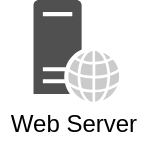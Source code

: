 <mxfile version="14.6.13" type="device"><diagram id="KLcOPNTCA3SuElcZHti5" name="Seite-1"><mxGraphModel dx="1086" dy="966" grid="1" gridSize="10" guides="1" tooltips="1" connect="1" arrows="1" fold="1" page="1" pageScale="1" pageWidth="827" pageHeight="1169" math="0" shadow="0"><root><mxCell id="0"/><mxCell id="1" parent="0"/><mxCell id="Zgrjhf7zWqCP0Gw9Hxv4-1" value="" style="group" vertex="1" connectable="0" parent="1"><mxGeometry x="40" y="40" width="74.25" height="72" as="geometry"/></mxCell><mxCell id="Zgrjhf7zWqCP0Gw9Hxv4-2" value="Web Server" style="text;html=1;strokeColor=none;fillColor=none;align=center;verticalAlign=middle;whiteSpace=wrap;rounded=0;" vertex="1" parent="Zgrjhf7zWqCP0Gw9Hxv4-1"><mxGeometry y="52" width="74.25" height="20" as="geometry"/></mxCell><mxCell id="Zgrjhf7zWqCP0Gw9Hxv4-3" value="" style="pointerEvents=1;shadow=0;dashed=0;html=1;strokeColor=none;fillColor=#505050;labelPosition=center;verticalLabelPosition=bottom;verticalAlign=top;outlineConnect=0;align=center;shape=mxgraph.office.servers.web_server_ghosted;aspect=fixed;" vertex="1" parent="Zgrjhf7zWqCP0Gw9Hxv4-1"><mxGeometry x="16.75" width="42.96" height="51" as="geometry"/></mxCell></root></mxGraphModel></diagram></mxfile>